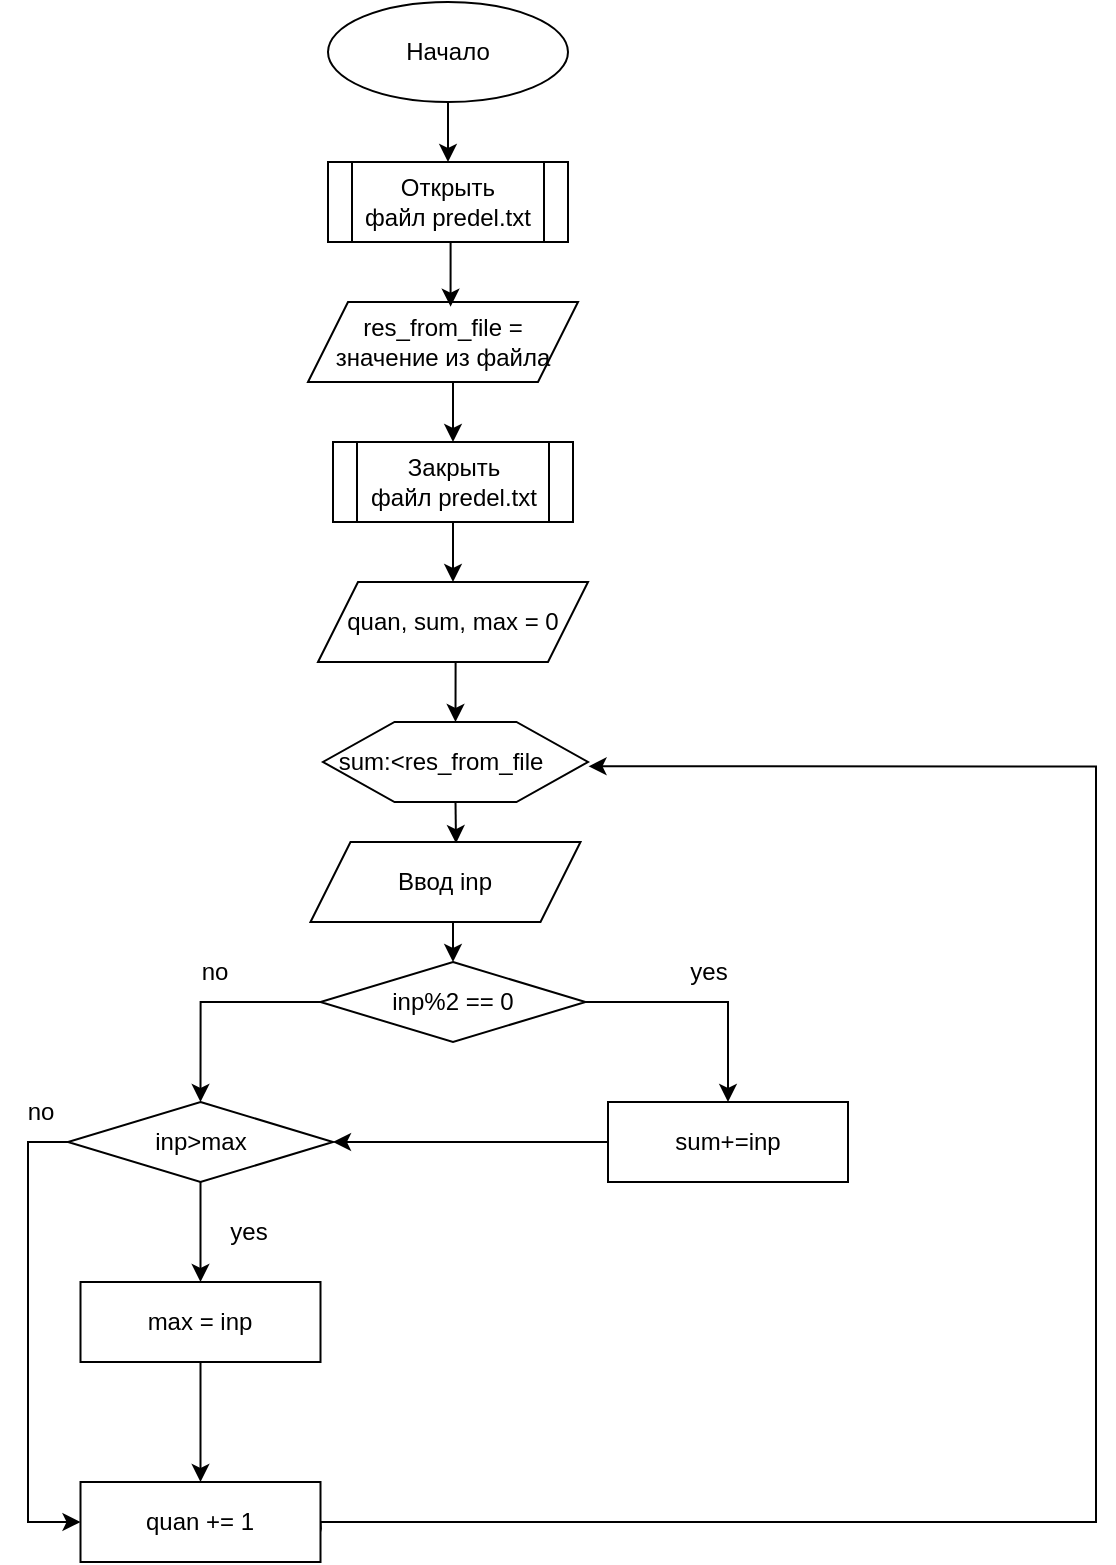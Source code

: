 <mxfile version="24.3.1" type="github">
  <diagram name="Page-1" id="EcsG7eRZHZA8cEvOPyDw">
    <mxGraphModel dx="875" dy="471" grid="1" gridSize="10" guides="1" tooltips="1" connect="1" arrows="1" fold="1" page="1" pageScale="1" pageWidth="827" pageHeight="1169" math="0" shadow="0">
      <root>
        <mxCell id="0" />
        <mxCell id="1" parent="0" />
        <mxCell id="gDtOJRkHiFmRZouWB975-11" style="edgeStyle=orthogonalEdgeStyle;rounded=0;orthogonalLoop=1;jettySize=auto;html=1;exitX=0.5;exitY=1;exitDx=0;exitDy=0;entryX=0.5;entryY=0;entryDx=0;entryDy=0;" edge="1" parent="1" source="gDtOJRkHiFmRZouWB975-1" target="gDtOJRkHiFmRZouWB975-2">
          <mxGeometry relative="1" as="geometry" />
        </mxCell>
        <mxCell id="gDtOJRkHiFmRZouWB975-1" value="Начало" style="ellipse;whiteSpace=wrap;html=1;" vertex="1" parent="1">
          <mxGeometry x="250" y="90" width="120" height="50" as="geometry" />
        </mxCell>
        <mxCell id="gDtOJRkHiFmRZouWB975-2" value="Открыть файл&amp;nbsp;predel.txt" style="shape=process;whiteSpace=wrap;html=1;backgroundOutline=1;" vertex="1" parent="1">
          <mxGeometry x="250" y="170" width="120" height="40" as="geometry" />
        </mxCell>
        <mxCell id="gDtOJRkHiFmRZouWB975-13" style="edgeStyle=orthogonalEdgeStyle;rounded=0;orthogonalLoop=1;jettySize=auto;html=1;exitX=0.5;exitY=1;exitDx=0;exitDy=0;entryX=0.5;entryY=0;entryDx=0;entryDy=0;" edge="1" parent="1" source="gDtOJRkHiFmRZouWB975-3" target="gDtOJRkHiFmRZouWB975-5">
          <mxGeometry relative="1" as="geometry" />
        </mxCell>
        <mxCell id="gDtOJRkHiFmRZouWB975-3" value="res_from_file = значение из файла" style="shape=parallelogram;perimeter=parallelogramPerimeter;whiteSpace=wrap;html=1;fixedSize=1;" vertex="1" parent="1">
          <mxGeometry x="240" y="240" width="135" height="40" as="geometry" />
        </mxCell>
        <mxCell id="gDtOJRkHiFmRZouWB975-14" style="edgeStyle=orthogonalEdgeStyle;rounded=0;orthogonalLoop=1;jettySize=auto;html=1;exitX=0.5;exitY=1;exitDx=0;exitDy=0;entryX=0.5;entryY=0;entryDx=0;entryDy=0;" edge="1" parent="1" source="gDtOJRkHiFmRZouWB975-5" target="gDtOJRkHiFmRZouWB975-6">
          <mxGeometry relative="1" as="geometry" />
        </mxCell>
        <mxCell id="gDtOJRkHiFmRZouWB975-5" value="Закрыть файл&amp;nbsp;predel.txt" style="shape=process;whiteSpace=wrap;html=1;backgroundOutline=1;" vertex="1" parent="1">
          <mxGeometry x="252.5" y="310" width="120" height="40" as="geometry" />
        </mxCell>
        <mxCell id="gDtOJRkHiFmRZouWB975-15" style="edgeStyle=orthogonalEdgeStyle;rounded=0;orthogonalLoop=1;jettySize=auto;html=1;exitX=0.5;exitY=1;exitDx=0;exitDy=0;entryX=0.5;entryY=0;entryDx=0;entryDy=0;" edge="1" parent="1" source="gDtOJRkHiFmRZouWB975-6" target="gDtOJRkHiFmRZouWB975-7">
          <mxGeometry relative="1" as="geometry" />
        </mxCell>
        <mxCell id="gDtOJRkHiFmRZouWB975-6" value="quan, sum, max = 0" style="shape=parallelogram;perimeter=parallelogramPerimeter;whiteSpace=wrap;html=1;fixedSize=1;" vertex="1" parent="1">
          <mxGeometry x="245" y="380" width="135" height="40" as="geometry" />
        </mxCell>
        <mxCell id="gDtOJRkHiFmRZouWB975-7" value="&lt;div&gt;&lt;br&gt;&lt;/div&gt;" style="verticalLabelPosition=bottom;verticalAlign=top;html=1;shape=hexagon;perimeter=hexagonPerimeter2;arcSize=6;size=0.27;" vertex="1" parent="1">
          <mxGeometry x="247.5" y="450" width="132.5" height="40" as="geometry" />
        </mxCell>
        <mxCell id="gDtOJRkHiFmRZouWB975-10" value="sum:&amp;lt;res_from_file" style="text;html=1;align=center;verticalAlign=middle;resizable=0;points=[];autosize=1;strokeColor=none;fillColor=none;" vertex="1" parent="1">
          <mxGeometry x="241.25" y="455" width="130" height="30" as="geometry" />
        </mxCell>
        <mxCell id="gDtOJRkHiFmRZouWB975-12" style="edgeStyle=orthogonalEdgeStyle;rounded=0;orthogonalLoop=1;jettySize=auto;html=1;exitX=0.5;exitY=1;exitDx=0;exitDy=0;entryX=0.528;entryY=0.058;entryDx=0;entryDy=0;entryPerimeter=0;" edge="1" parent="1" source="gDtOJRkHiFmRZouWB975-2" target="gDtOJRkHiFmRZouWB975-3">
          <mxGeometry relative="1" as="geometry" />
        </mxCell>
        <mxCell id="gDtOJRkHiFmRZouWB975-23" style="edgeStyle=orthogonalEdgeStyle;rounded=0;orthogonalLoop=1;jettySize=auto;html=1;exitX=1;exitY=0.5;exitDx=0;exitDy=0;entryX=0.5;entryY=0;entryDx=0;entryDy=0;" edge="1" parent="1" source="gDtOJRkHiFmRZouWB975-16" target="gDtOJRkHiFmRZouWB975-20">
          <mxGeometry relative="1" as="geometry" />
        </mxCell>
        <mxCell id="gDtOJRkHiFmRZouWB975-24" style="edgeStyle=orthogonalEdgeStyle;rounded=0;orthogonalLoop=1;jettySize=auto;html=1;exitX=0;exitY=0.5;exitDx=0;exitDy=0;entryX=0.5;entryY=0;entryDx=0;entryDy=0;" edge="1" parent="1" source="gDtOJRkHiFmRZouWB975-16" target="gDtOJRkHiFmRZouWB975-22">
          <mxGeometry relative="1" as="geometry" />
        </mxCell>
        <mxCell id="gDtOJRkHiFmRZouWB975-16" value="inp%2 == 0" style="rhombus;whiteSpace=wrap;html=1;" vertex="1" parent="1">
          <mxGeometry x="246.25" y="570" width="132.5" height="40" as="geometry" />
        </mxCell>
        <mxCell id="gDtOJRkHiFmRZouWB975-19" style="edgeStyle=orthogonalEdgeStyle;rounded=0;orthogonalLoop=1;jettySize=auto;html=1;exitX=0.5;exitY=1;exitDx=0;exitDy=0;entryX=0.5;entryY=0;entryDx=0;entryDy=0;" edge="1" parent="1" source="gDtOJRkHiFmRZouWB975-17" target="gDtOJRkHiFmRZouWB975-16">
          <mxGeometry relative="1" as="geometry" />
        </mxCell>
        <mxCell id="gDtOJRkHiFmRZouWB975-17" value="Ввод inp" style="shape=parallelogram;perimeter=parallelogramPerimeter;whiteSpace=wrap;html=1;fixedSize=1;" vertex="1" parent="1">
          <mxGeometry x="241.25" y="510" width="135" height="40" as="geometry" />
        </mxCell>
        <mxCell id="gDtOJRkHiFmRZouWB975-18" style="edgeStyle=orthogonalEdgeStyle;rounded=0;orthogonalLoop=1;jettySize=auto;html=1;exitX=0.5;exitY=1;exitDx=0;exitDy=0;entryX=0.539;entryY=0.015;entryDx=0;entryDy=0;entryPerimeter=0;" edge="1" parent="1" source="gDtOJRkHiFmRZouWB975-7" target="gDtOJRkHiFmRZouWB975-17">
          <mxGeometry relative="1" as="geometry" />
        </mxCell>
        <mxCell id="gDtOJRkHiFmRZouWB975-25" style="edgeStyle=orthogonalEdgeStyle;rounded=0;orthogonalLoop=1;jettySize=auto;html=1;exitX=0;exitY=0.5;exitDx=0;exitDy=0;entryX=1;entryY=0.5;entryDx=0;entryDy=0;" edge="1" parent="1" source="gDtOJRkHiFmRZouWB975-20" target="gDtOJRkHiFmRZouWB975-22">
          <mxGeometry relative="1" as="geometry" />
        </mxCell>
        <mxCell id="gDtOJRkHiFmRZouWB975-20" value="sum+=inp" style="rounded=0;whiteSpace=wrap;html=1;" vertex="1" parent="1">
          <mxGeometry x="390" y="640" width="120" height="40" as="geometry" />
        </mxCell>
        <mxCell id="gDtOJRkHiFmRZouWB975-31" style="edgeStyle=orthogonalEdgeStyle;rounded=0;orthogonalLoop=1;jettySize=auto;html=1;exitX=0.5;exitY=1;exitDx=0;exitDy=0;entryX=0.5;entryY=0;entryDx=0;entryDy=0;" edge="1" parent="1" source="gDtOJRkHiFmRZouWB975-22" target="gDtOJRkHiFmRZouWB975-26">
          <mxGeometry relative="1" as="geometry" />
        </mxCell>
        <mxCell id="gDtOJRkHiFmRZouWB975-22" value="inp&amp;gt;max" style="rhombus;whiteSpace=wrap;html=1;" vertex="1" parent="1">
          <mxGeometry x="120" y="640" width="132.5" height="40" as="geometry" />
        </mxCell>
        <mxCell id="gDtOJRkHiFmRZouWB975-33" style="edgeStyle=orthogonalEdgeStyle;rounded=0;orthogonalLoop=1;jettySize=auto;html=1;exitX=0.5;exitY=1;exitDx=0;exitDy=0;entryX=0.5;entryY=0;entryDx=0;entryDy=0;" edge="1" parent="1" source="gDtOJRkHiFmRZouWB975-26" target="gDtOJRkHiFmRZouWB975-32">
          <mxGeometry relative="1" as="geometry" />
        </mxCell>
        <mxCell id="gDtOJRkHiFmRZouWB975-26" value="max = inp" style="rounded=0;whiteSpace=wrap;html=1;" vertex="1" parent="1">
          <mxGeometry x="126.25" y="730" width="120" height="40" as="geometry" />
        </mxCell>
        <mxCell id="gDtOJRkHiFmRZouWB975-27" value="yes" style="text;html=1;align=center;verticalAlign=middle;resizable=0;points=[];autosize=1;strokeColor=none;fillColor=none;" vertex="1" parent="1">
          <mxGeometry x="420" y="560" width="40" height="30" as="geometry" />
        </mxCell>
        <mxCell id="gDtOJRkHiFmRZouWB975-29" value="no" style="text;html=1;align=center;verticalAlign=middle;resizable=0;points=[];autosize=1;strokeColor=none;fillColor=none;" vertex="1" parent="1">
          <mxGeometry x="172.5" y="560" width="40" height="30" as="geometry" />
        </mxCell>
        <mxCell id="gDtOJRkHiFmRZouWB975-39" style="edgeStyle=orthogonalEdgeStyle;rounded=0;orthogonalLoop=1;jettySize=auto;html=1;entryX=1.002;entryY=0.554;entryDx=0;entryDy=0;entryPerimeter=0;exitX=1;exitY=0.5;exitDx=0;exitDy=0;" edge="1" parent="1" source="gDtOJRkHiFmRZouWB975-32" target="gDtOJRkHiFmRZouWB975-7">
          <mxGeometry relative="1" as="geometry">
            <mxPoint x="377.39" y="480.04" as="targetPoint" />
            <mxPoint x="246.25" y="867.37" as="sourcePoint" />
            <Array as="points">
              <mxPoint x="246" y="851" />
              <mxPoint x="246" y="851" />
              <mxPoint x="246" y="850" />
              <mxPoint x="634" y="850" />
              <mxPoint x="634" y="472" />
            </Array>
          </mxGeometry>
        </mxCell>
        <mxCell id="gDtOJRkHiFmRZouWB975-32" value="quan += 1" style="rounded=0;whiteSpace=wrap;html=1;" vertex="1" parent="1">
          <mxGeometry x="126.25" y="830" width="120" height="40" as="geometry" />
        </mxCell>
        <mxCell id="gDtOJRkHiFmRZouWB975-34" style="edgeStyle=orthogonalEdgeStyle;rounded=0;orthogonalLoop=1;jettySize=auto;html=1;exitX=0;exitY=0.5;exitDx=0;exitDy=0;entryX=0;entryY=0.5;entryDx=0;entryDy=0;" edge="1" parent="1" source="gDtOJRkHiFmRZouWB975-22" target="gDtOJRkHiFmRZouWB975-32">
          <mxGeometry relative="1" as="geometry" />
        </mxCell>
        <mxCell id="gDtOJRkHiFmRZouWB975-35" value="yes" style="text;html=1;align=center;verticalAlign=middle;resizable=0;points=[];autosize=1;strokeColor=none;fillColor=none;" vertex="1" parent="1">
          <mxGeometry x="190" y="690" width="40" height="30" as="geometry" />
        </mxCell>
        <mxCell id="gDtOJRkHiFmRZouWB975-36" value="no" style="text;html=1;align=center;verticalAlign=middle;resizable=0;points=[];autosize=1;strokeColor=none;fillColor=none;" vertex="1" parent="1">
          <mxGeometry x="86.25" y="630" width="40" height="30" as="geometry" />
        </mxCell>
      </root>
    </mxGraphModel>
  </diagram>
</mxfile>
